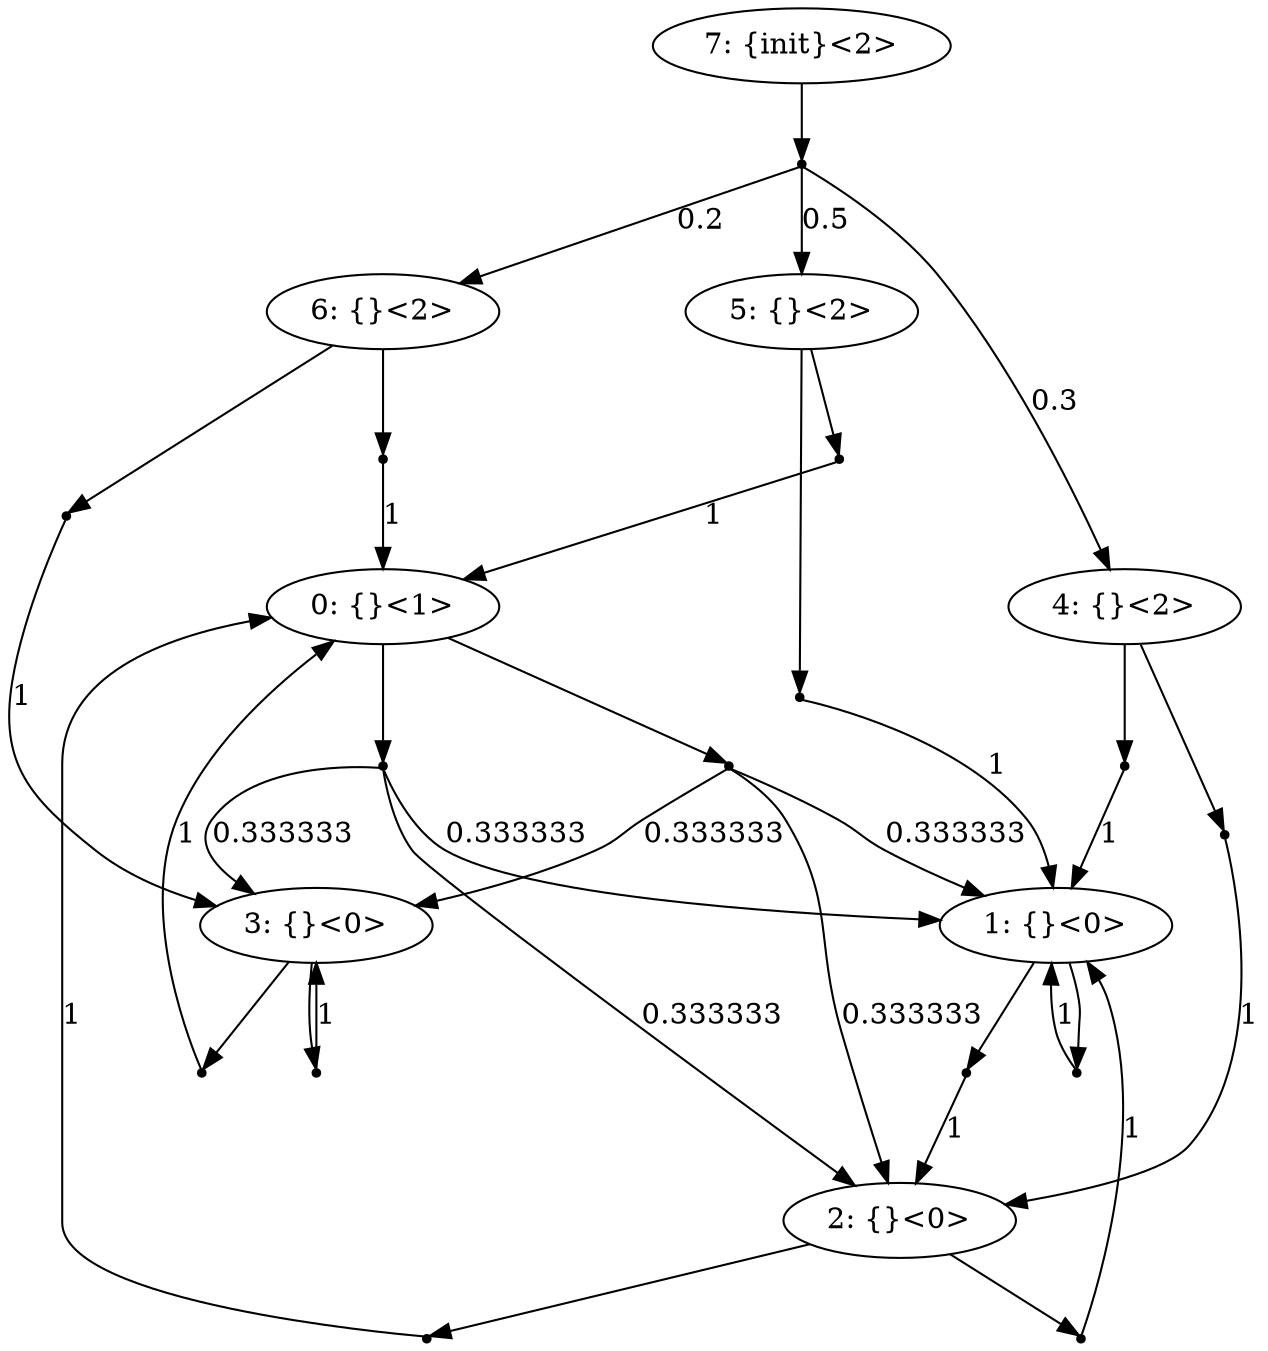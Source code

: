 digraph model {
	0 [ label = "0: {}<1>" ];
	1 [ label = "1: {}<0>" ];
	2 [ label = "2: {}<0>" ];
	3 [ label = "3: {}<0>" ];
	4 [ label = "4: {}<2>" ];
	5 [ label = "5: {}<2>" ];
	6 [ label = "6: {}<2>" ];
	7 [ label = "7: {init}<2>" ];
	"0c0" [shape = "point"];
	0 -> "0c0";
	"0c0" -> 1 [ label= "0.333333" ];
	"0c0" -> 2 [ label= "0.333333" ];
	"0c0" -> 3 [ label= "0.333333" ];
	"0c1" [shape = "point"];
	0 -> "0c1";
	"0c1" -> 1 [ label= "0.333333" ];
	"0c1" -> 2 [ label= "0.333333" ];
	"0c1" -> 3 [ label= "0.333333" ];
	"1c0" [shape = "point"];
	1 -> "1c0";
	"1c0" -> 1 [ label= "1" ];
	"1c1" [shape = "point"];
	1 -> "1c1";
	"1c1" -> 2 [ label= "1" ];
	"2c0" [shape = "point"];
	2 -> "2c0";
	"2c0" -> 1 [ label= "1" ];
	"2c1" [shape = "point"];
	2 -> "2c1";
	"2c1" -> 0 [ label= "1" ];
	"3c0" [shape = "point"];
	3 -> "3c0";
	"3c0" -> 0 [ label= "1" ];
	"3c1" [shape = "point"];
	3 -> "3c1";
	"3c1" -> 3 [ label= "1" ];
	"4c0" [shape = "point"];
	4 -> "4c0";
	"4c0" -> 1 [ label= "1" ];
	"4c1" [shape = "point"];
	4 -> "4c1";
	"4c1" -> 2 [ label= "1" ];
	"5c0" [shape = "point"];
	5 -> "5c0";
	"5c0" -> 1 [ label= "1" ];
	"5c1" [shape = "point"];
	5 -> "5c1";
	"5c1" -> 0 [ label= "1" ];
	"6c0" [shape = "point"];
	6 -> "6c0";
	"6c0" -> 0 [ label= "1" ];
	"6c1" [shape = "point"];
	6 -> "6c1";
	"6c1" -> 3 [ label= "1" ];
	"7c0" [shape = "point"];
	7 -> "7c0";
	"7c0" -> 4 [ label= "0.3" ];
	"7c0" -> 5 [ label= "0.5" ];
	"7c0" -> 6 [ label= "0.2" ];
}
